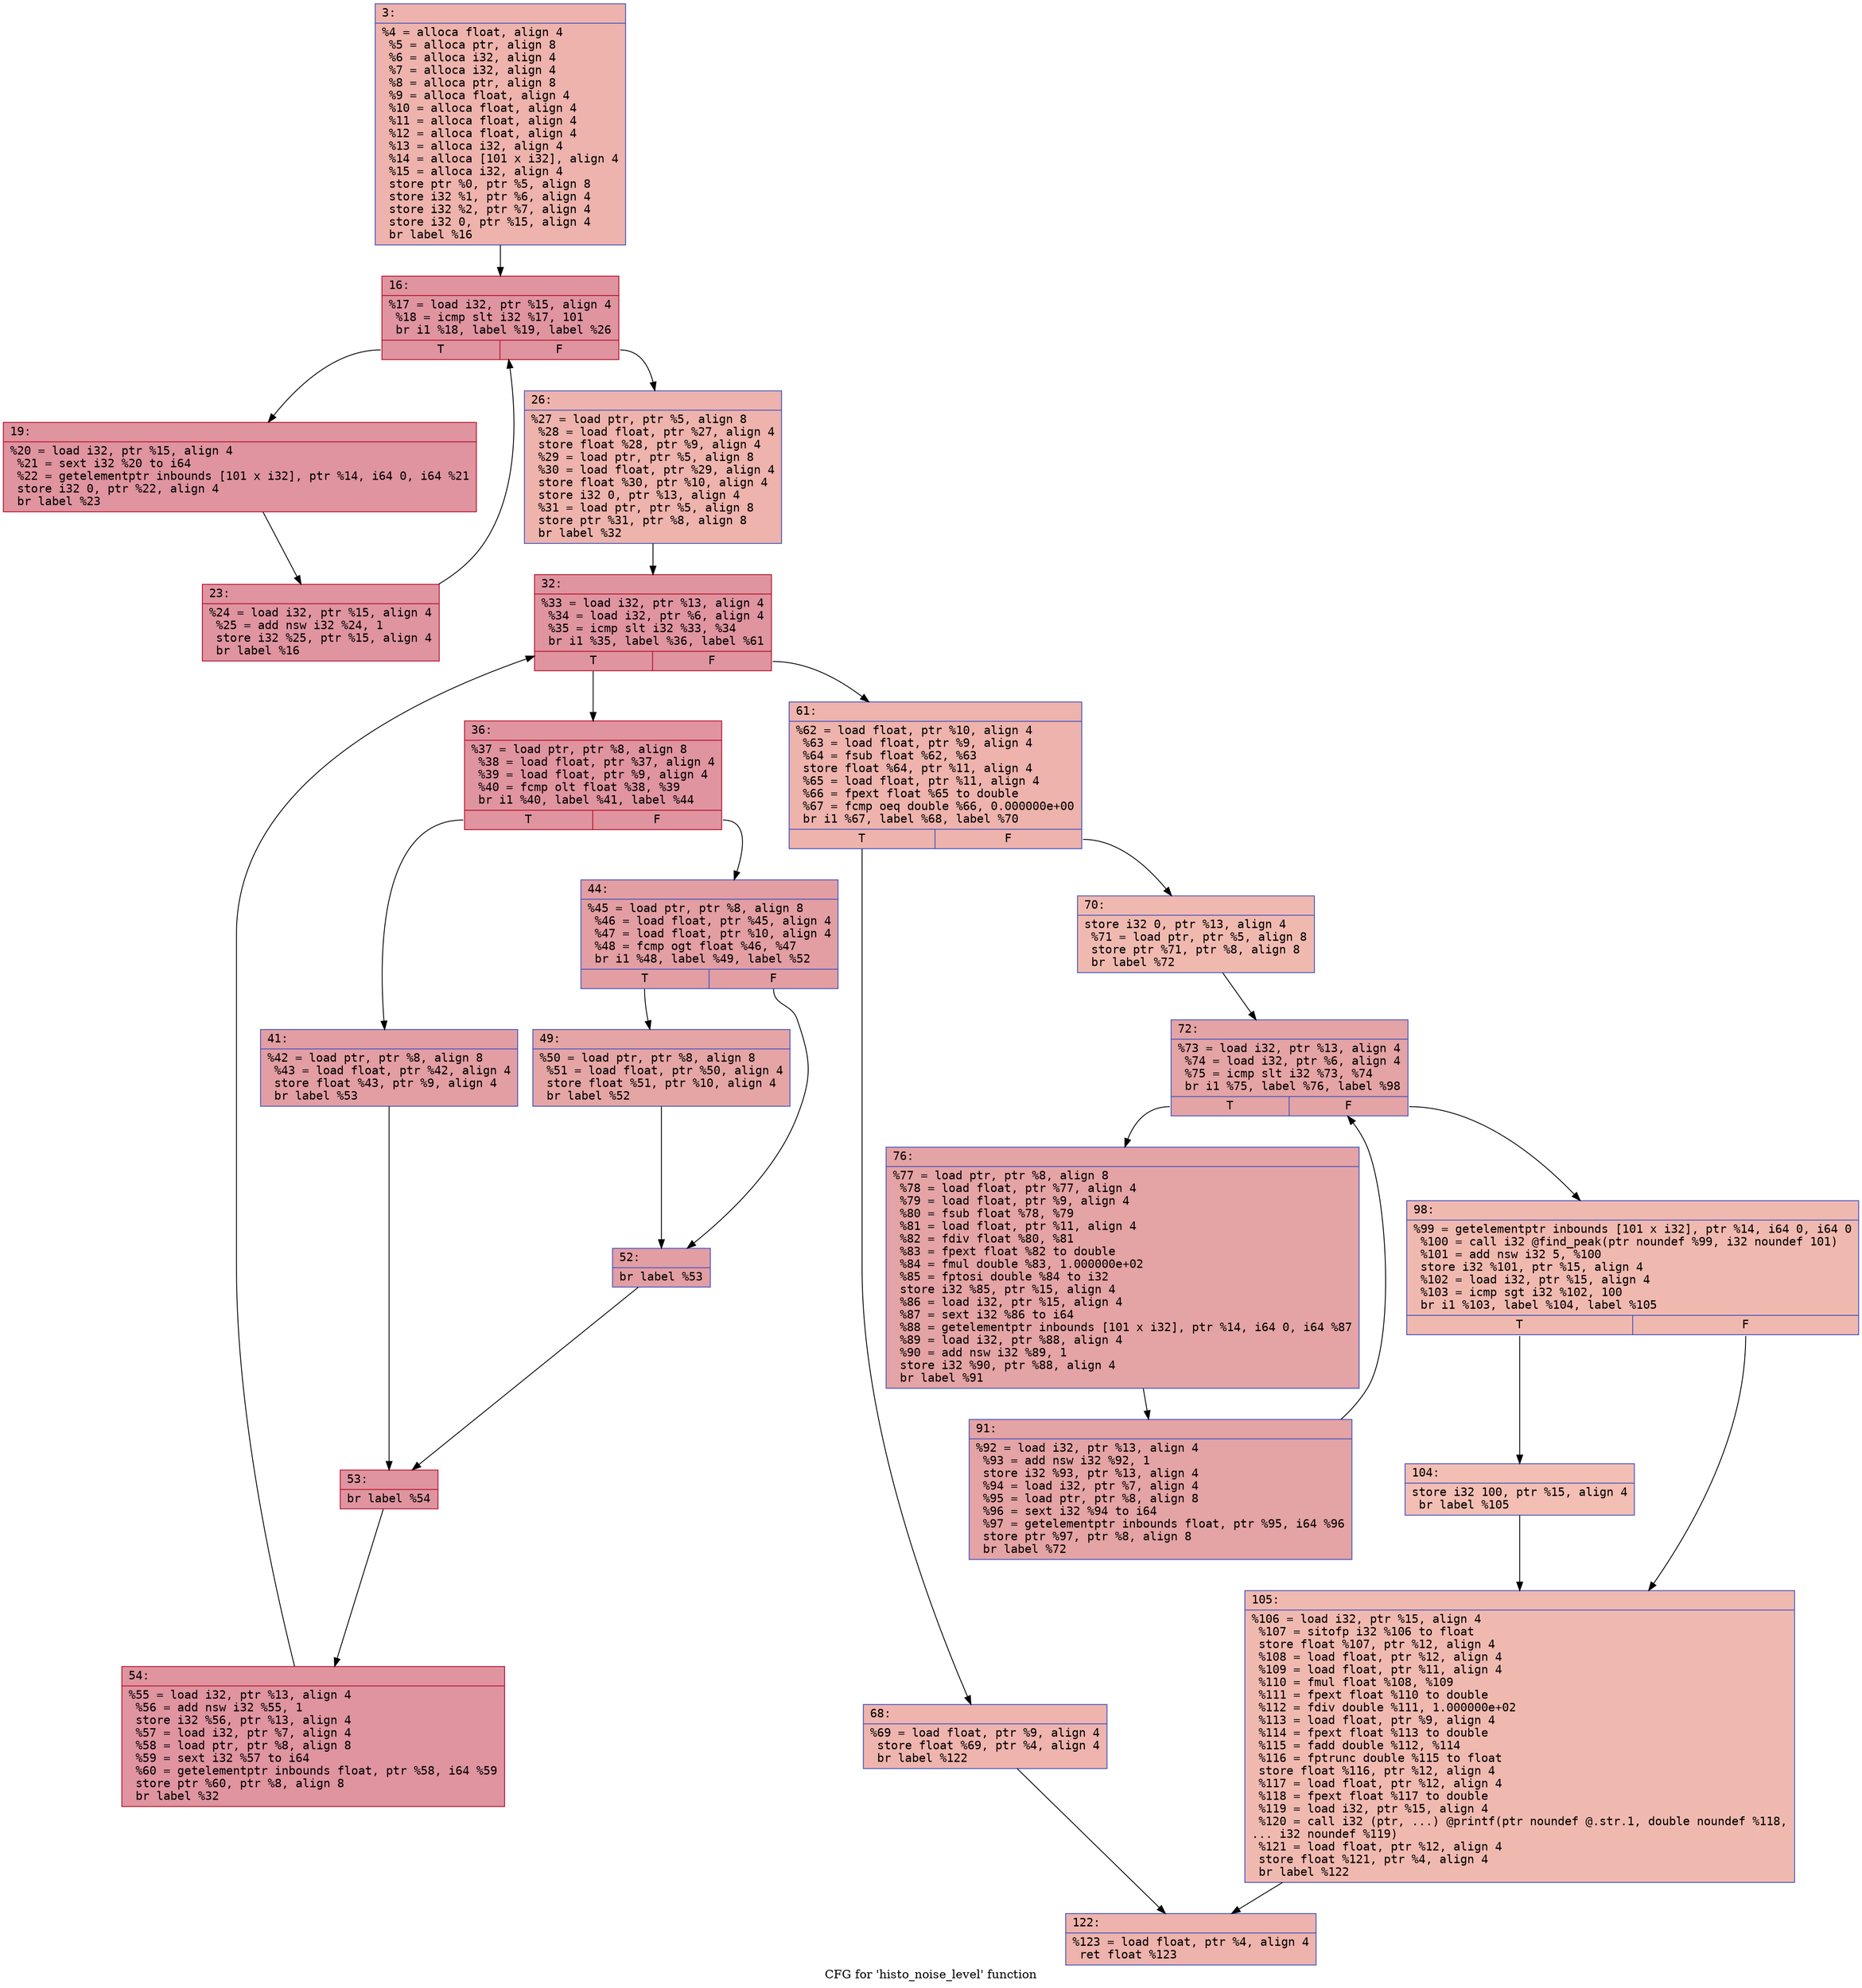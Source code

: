 digraph "CFG for 'histo_noise_level' function" {
	label="CFG for 'histo_noise_level' function";

	Node0x600001bb65d0 [shape=record,color="#3d50c3ff", style=filled, fillcolor="#d6524470" fontname="Courier",label="{3:\l|  %4 = alloca float, align 4\l  %5 = alloca ptr, align 8\l  %6 = alloca i32, align 4\l  %7 = alloca i32, align 4\l  %8 = alloca ptr, align 8\l  %9 = alloca float, align 4\l  %10 = alloca float, align 4\l  %11 = alloca float, align 4\l  %12 = alloca float, align 4\l  %13 = alloca i32, align 4\l  %14 = alloca [101 x i32], align 4\l  %15 = alloca i32, align 4\l  store ptr %0, ptr %5, align 8\l  store i32 %1, ptr %6, align 4\l  store i32 %2, ptr %7, align 4\l  store i32 0, ptr %15, align 4\l  br label %16\l}"];
	Node0x600001bb65d0 -> Node0x600001bb6620[tooltip="3 -> 16\nProbability 100.00%" ];
	Node0x600001bb6620 [shape=record,color="#b70d28ff", style=filled, fillcolor="#b70d2870" fontname="Courier",label="{16:\l|  %17 = load i32, ptr %15, align 4\l  %18 = icmp slt i32 %17, 101\l  br i1 %18, label %19, label %26\l|{<s0>T|<s1>F}}"];
	Node0x600001bb6620:s0 -> Node0x600001bb6670[tooltip="16 -> 19\nProbability 96.88%" ];
	Node0x600001bb6620:s1 -> Node0x600001bb6710[tooltip="16 -> 26\nProbability 3.12%" ];
	Node0x600001bb6670 [shape=record,color="#b70d28ff", style=filled, fillcolor="#b70d2870" fontname="Courier",label="{19:\l|  %20 = load i32, ptr %15, align 4\l  %21 = sext i32 %20 to i64\l  %22 = getelementptr inbounds [101 x i32], ptr %14, i64 0, i64 %21\l  store i32 0, ptr %22, align 4\l  br label %23\l}"];
	Node0x600001bb6670 -> Node0x600001bb66c0[tooltip="19 -> 23\nProbability 100.00%" ];
	Node0x600001bb66c0 [shape=record,color="#b70d28ff", style=filled, fillcolor="#b70d2870" fontname="Courier",label="{23:\l|  %24 = load i32, ptr %15, align 4\l  %25 = add nsw i32 %24, 1\l  store i32 %25, ptr %15, align 4\l  br label %16\l}"];
	Node0x600001bb66c0 -> Node0x600001bb6620[tooltip="23 -> 16\nProbability 100.00%" ];
	Node0x600001bb6710 [shape=record,color="#3d50c3ff", style=filled, fillcolor="#d6524470" fontname="Courier",label="{26:\l|  %27 = load ptr, ptr %5, align 8\l  %28 = load float, ptr %27, align 4\l  store float %28, ptr %9, align 4\l  %29 = load ptr, ptr %5, align 8\l  %30 = load float, ptr %29, align 4\l  store float %30, ptr %10, align 4\l  store i32 0, ptr %13, align 4\l  %31 = load ptr, ptr %5, align 8\l  store ptr %31, ptr %8, align 8\l  br label %32\l}"];
	Node0x600001bb6710 -> Node0x600001bb6760[tooltip="26 -> 32\nProbability 100.00%" ];
	Node0x600001bb6760 [shape=record,color="#b70d28ff", style=filled, fillcolor="#b70d2870" fontname="Courier",label="{32:\l|  %33 = load i32, ptr %13, align 4\l  %34 = load i32, ptr %6, align 4\l  %35 = icmp slt i32 %33, %34\l  br i1 %35, label %36, label %61\l|{<s0>T|<s1>F}}"];
	Node0x600001bb6760:s0 -> Node0x600001bb67b0[tooltip="32 -> 36\nProbability 96.88%" ];
	Node0x600001bb6760:s1 -> Node0x600001bb69e0[tooltip="32 -> 61\nProbability 3.12%" ];
	Node0x600001bb67b0 [shape=record,color="#b70d28ff", style=filled, fillcolor="#b70d2870" fontname="Courier",label="{36:\l|  %37 = load ptr, ptr %8, align 8\l  %38 = load float, ptr %37, align 4\l  %39 = load float, ptr %9, align 4\l  %40 = fcmp olt float %38, %39\l  br i1 %40, label %41, label %44\l|{<s0>T|<s1>F}}"];
	Node0x600001bb67b0:s0 -> Node0x600001bb6800[tooltip="36 -> 41\nProbability 50.00%" ];
	Node0x600001bb67b0:s1 -> Node0x600001bb6850[tooltip="36 -> 44\nProbability 50.00%" ];
	Node0x600001bb6800 [shape=record,color="#3d50c3ff", style=filled, fillcolor="#be242e70" fontname="Courier",label="{41:\l|  %42 = load ptr, ptr %8, align 8\l  %43 = load float, ptr %42, align 4\l  store float %43, ptr %9, align 4\l  br label %53\l}"];
	Node0x600001bb6800 -> Node0x600001bb6940[tooltip="41 -> 53\nProbability 100.00%" ];
	Node0x600001bb6850 [shape=record,color="#3d50c3ff", style=filled, fillcolor="#be242e70" fontname="Courier",label="{44:\l|  %45 = load ptr, ptr %8, align 8\l  %46 = load float, ptr %45, align 4\l  %47 = load float, ptr %10, align 4\l  %48 = fcmp ogt float %46, %47\l  br i1 %48, label %49, label %52\l|{<s0>T|<s1>F}}"];
	Node0x600001bb6850:s0 -> Node0x600001bb68a0[tooltip="44 -> 49\nProbability 50.00%" ];
	Node0x600001bb6850:s1 -> Node0x600001bb68f0[tooltip="44 -> 52\nProbability 50.00%" ];
	Node0x600001bb68a0 [shape=record,color="#3d50c3ff", style=filled, fillcolor="#c5333470" fontname="Courier",label="{49:\l|  %50 = load ptr, ptr %8, align 8\l  %51 = load float, ptr %50, align 4\l  store float %51, ptr %10, align 4\l  br label %52\l}"];
	Node0x600001bb68a0 -> Node0x600001bb68f0[tooltip="49 -> 52\nProbability 100.00%" ];
	Node0x600001bb68f0 [shape=record,color="#3d50c3ff", style=filled, fillcolor="#be242e70" fontname="Courier",label="{52:\l|  br label %53\l}"];
	Node0x600001bb68f0 -> Node0x600001bb6940[tooltip="52 -> 53\nProbability 100.00%" ];
	Node0x600001bb6940 [shape=record,color="#b70d28ff", style=filled, fillcolor="#b70d2870" fontname="Courier",label="{53:\l|  br label %54\l}"];
	Node0x600001bb6940 -> Node0x600001bb6990[tooltip="53 -> 54\nProbability 100.00%" ];
	Node0x600001bb6990 [shape=record,color="#b70d28ff", style=filled, fillcolor="#b70d2870" fontname="Courier",label="{54:\l|  %55 = load i32, ptr %13, align 4\l  %56 = add nsw i32 %55, 1\l  store i32 %56, ptr %13, align 4\l  %57 = load i32, ptr %7, align 4\l  %58 = load ptr, ptr %8, align 8\l  %59 = sext i32 %57 to i64\l  %60 = getelementptr inbounds float, ptr %58, i64 %59\l  store ptr %60, ptr %8, align 8\l  br label %32\l}"];
	Node0x600001bb6990 -> Node0x600001bb6760[tooltip="54 -> 32\nProbability 100.00%" ];
	Node0x600001bb69e0 [shape=record,color="#3d50c3ff", style=filled, fillcolor="#d6524470" fontname="Courier",label="{61:\l|  %62 = load float, ptr %10, align 4\l  %63 = load float, ptr %9, align 4\l  %64 = fsub float %62, %63\l  store float %64, ptr %11, align 4\l  %65 = load float, ptr %11, align 4\l  %66 = fpext float %65 to double\l  %67 = fcmp oeq double %66, 0.000000e+00\l  br i1 %67, label %68, label %70\l|{<s0>T|<s1>F}}"];
	Node0x600001bb69e0:s0 -> Node0x600001bb6a30[tooltip="61 -> 68\nProbability 62.50%" ];
	Node0x600001bb69e0:s1 -> Node0x600001bb6a80[tooltip="61 -> 70\nProbability 37.50%" ];
	Node0x600001bb6a30 [shape=record,color="#3d50c3ff", style=filled, fillcolor="#d8564670" fontname="Courier",label="{68:\l|  %69 = load float, ptr %9, align 4\l  store float %69, ptr %4, align 4\l  br label %122\l}"];
	Node0x600001bb6a30 -> Node0x600001bb6cb0[tooltip="68 -> 122\nProbability 100.00%" ];
	Node0x600001bb6a80 [shape=record,color="#3d50c3ff", style=filled, fillcolor="#de614d70" fontname="Courier",label="{70:\l|  store i32 0, ptr %13, align 4\l  %71 = load ptr, ptr %5, align 8\l  store ptr %71, ptr %8, align 8\l  br label %72\l}"];
	Node0x600001bb6a80 -> Node0x600001bb6ad0[tooltip="70 -> 72\nProbability 100.00%" ];
	Node0x600001bb6ad0 [shape=record,color="#3d50c3ff", style=filled, fillcolor="#c32e3170" fontname="Courier",label="{72:\l|  %73 = load i32, ptr %13, align 4\l  %74 = load i32, ptr %6, align 4\l  %75 = icmp slt i32 %73, %74\l  br i1 %75, label %76, label %98\l|{<s0>T|<s1>F}}"];
	Node0x600001bb6ad0:s0 -> Node0x600001bb6b20[tooltip="72 -> 76\nProbability 96.88%" ];
	Node0x600001bb6ad0:s1 -> Node0x600001bb6bc0[tooltip="72 -> 98\nProbability 3.12%" ];
	Node0x600001bb6b20 [shape=record,color="#3d50c3ff", style=filled, fillcolor="#c32e3170" fontname="Courier",label="{76:\l|  %77 = load ptr, ptr %8, align 8\l  %78 = load float, ptr %77, align 4\l  %79 = load float, ptr %9, align 4\l  %80 = fsub float %78, %79\l  %81 = load float, ptr %11, align 4\l  %82 = fdiv float %80, %81\l  %83 = fpext float %82 to double\l  %84 = fmul double %83, 1.000000e+02\l  %85 = fptosi double %84 to i32\l  store i32 %85, ptr %15, align 4\l  %86 = load i32, ptr %15, align 4\l  %87 = sext i32 %86 to i64\l  %88 = getelementptr inbounds [101 x i32], ptr %14, i64 0, i64 %87\l  %89 = load i32, ptr %88, align 4\l  %90 = add nsw i32 %89, 1\l  store i32 %90, ptr %88, align 4\l  br label %91\l}"];
	Node0x600001bb6b20 -> Node0x600001bb6b70[tooltip="76 -> 91\nProbability 100.00%" ];
	Node0x600001bb6b70 [shape=record,color="#3d50c3ff", style=filled, fillcolor="#c32e3170" fontname="Courier",label="{91:\l|  %92 = load i32, ptr %13, align 4\l  %93 = add nsw i32 %92, 1\l  store i32 %93, ptr %13, align 4\l  %94 = load i32, ptr %7, align 4\l  %95 = load ptr, ptr %8, align 8\l  %96 = sext i32 %94 to i64\l  %97 = getelementptr inbounds float, ptr %95, i64 %96\l  store ptr %97, ptr %8, align 8\l  br label %72\l}"];
	Node0x600001bb6b70 -> Node0x600001bb6ad0[tooltip="91 -> 72\nProbability 100.00%" ];
	Node0x600001bb6bc0 [shape=record,color="#3d50c3ff", style=filled, fillcolor="#de614d70" fontname="Courier",label="{98:\l|  %99 = getelementptr inbounds [101 x i32], ptr %14, i64 0, i64 0\l  %100 = call i32 @find_peak(ptr noundef %99, i32 noundef 101)\l  %101 = add nsw i32 5, %100\l  store i32 %101, ptr %15, align 4\l  %102 = load i32, ptr %15, align 4\l  %103 = icmp sgt i32 %102, 100\l  br i1 %103, label %104, label %105\l|{<s0>T|<s1>F}}"];
	Node0x600001bb6bc0:s0 -> Node0x600001bb6c10[tooltip="98 -> 104\nProbability 50.00%" ];
	Node0x600001bb6bc0:s1 -> Node0x600001bb6c60[tooltip="98 -> 105\nProbability 50.00%" ];
	Node0x600001bb6c10 [shape=record,color="#3d50c3ff", style=filled, fillcolor="#e36c5570" fontname="Courier",label="{104:\l|  store i32 100, ptr %15, align 4\l  br label %105\l}"];
	Node0x600001bb6c10 -> Node0x600001bb6c60[tooltip="104 -> 105\nProbability 100.00%" ];
	Node0x600001bb6c60 [shape=record,color="#3d50c3ff", style=filled, fillcolor="#de614d70" fontname="Courier",label="{105:\l|  %106 = load i32, ptr %15, align 4\l  %107 = sitofp i32 %106 to float\l  store float %107, ptr %12, align 4\l  %108 = load float, ptr %12, align 4\l  %109 = load float, ptr %11, align 4\l  %110 = fmul float %108, %109\l  %111 = fpext float %110 to double\l  %112 = fdiv double %111, 1.000000e+02\l  %113 = load float, ptr %9, align 4\l  %114 = fpext float %113 to double\l  %115 = fadd double %112, %114\l  %116 = fptrunc double %115 to float\l  store float %116, ptr %12, align 4\l  %117 = load float, ptr %12, align 4\l  %118 = fpext float %117 to double\l  %119 = load i32, ptr %15, align 4\l  %120 = call i32 (ptr, ...) @printf(ptr noundef @.str.1, double noundef %118,\l... i32 noundef %119)\l  %121 = load float, ptr %12, align 4\l  store float %121, ptr %4, align 4\l  br label %122\l}"];
	Node0x600001bb6c60 -> Node0x600001bb6cb0[tooltip="105 -> 122\nProbability 100.00%" ];
	Node0x600001bb6cb0 [shape=record,color="#3d50c3ff", style=filled, fillcolor="#d6524470" fontname="Courier",label="{122:\l|  %123 = load float, ptr %4, align 4\l  ret float %123\l}"];
}
